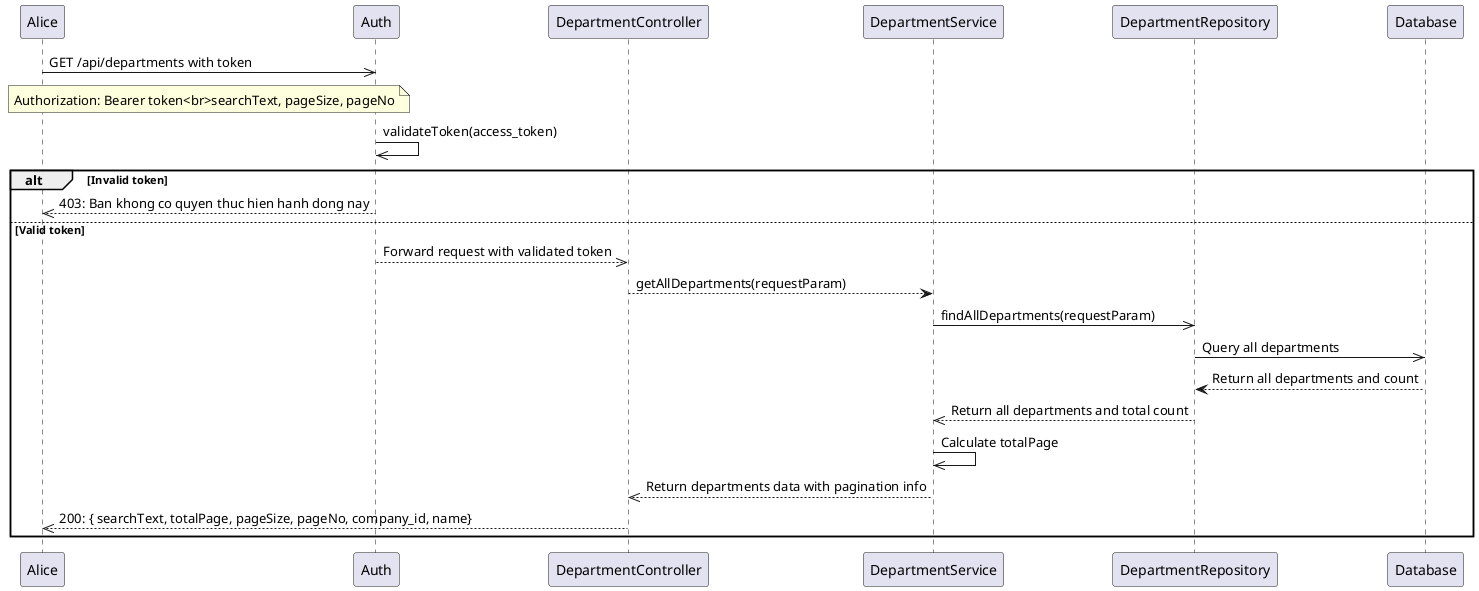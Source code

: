 @startuml getAllDepartments
    participant Alice
    participant Auth
    participant DepartmentController
    participant DepartmentService
    participant DepartmentRepository
    participant Database

    Alice->>Auth: GET /api/departments with token
    Note over Alice,Auth: Authorization: Bearer token<br>searchText, pageSize, pageNo

    Auth->>Auth: validateToken(access_token)
    alt Invalid token
        Auth-->>Alice: 403: Ban khong co quyen thuc hien hanh dong nay
    else Valid token
        Auth-->>DepartmentController: Forward request with validated token
        DepartmentController-->DepartmentService: getAllDepartments(requestParam)
        DepartmentService->>DepartmentRepository: findAllDepartments(requestParam)
        DepartmentRepository->>Database: Query all departments
        Database-->DepartmentRepository: Return all departments and count
        DepartmentRepository-->>DepartmentService: Return all departments and total count
        DepartmentService->>DepartmentService: Calculate totalPage
        DepartmentService-->>DepartmentController: Return departments data with pagination info
        DepartmentController-->>Alice: 200: { searchText, totalPage, pageSize, pageNo, company_id, name}
    end
@enduml